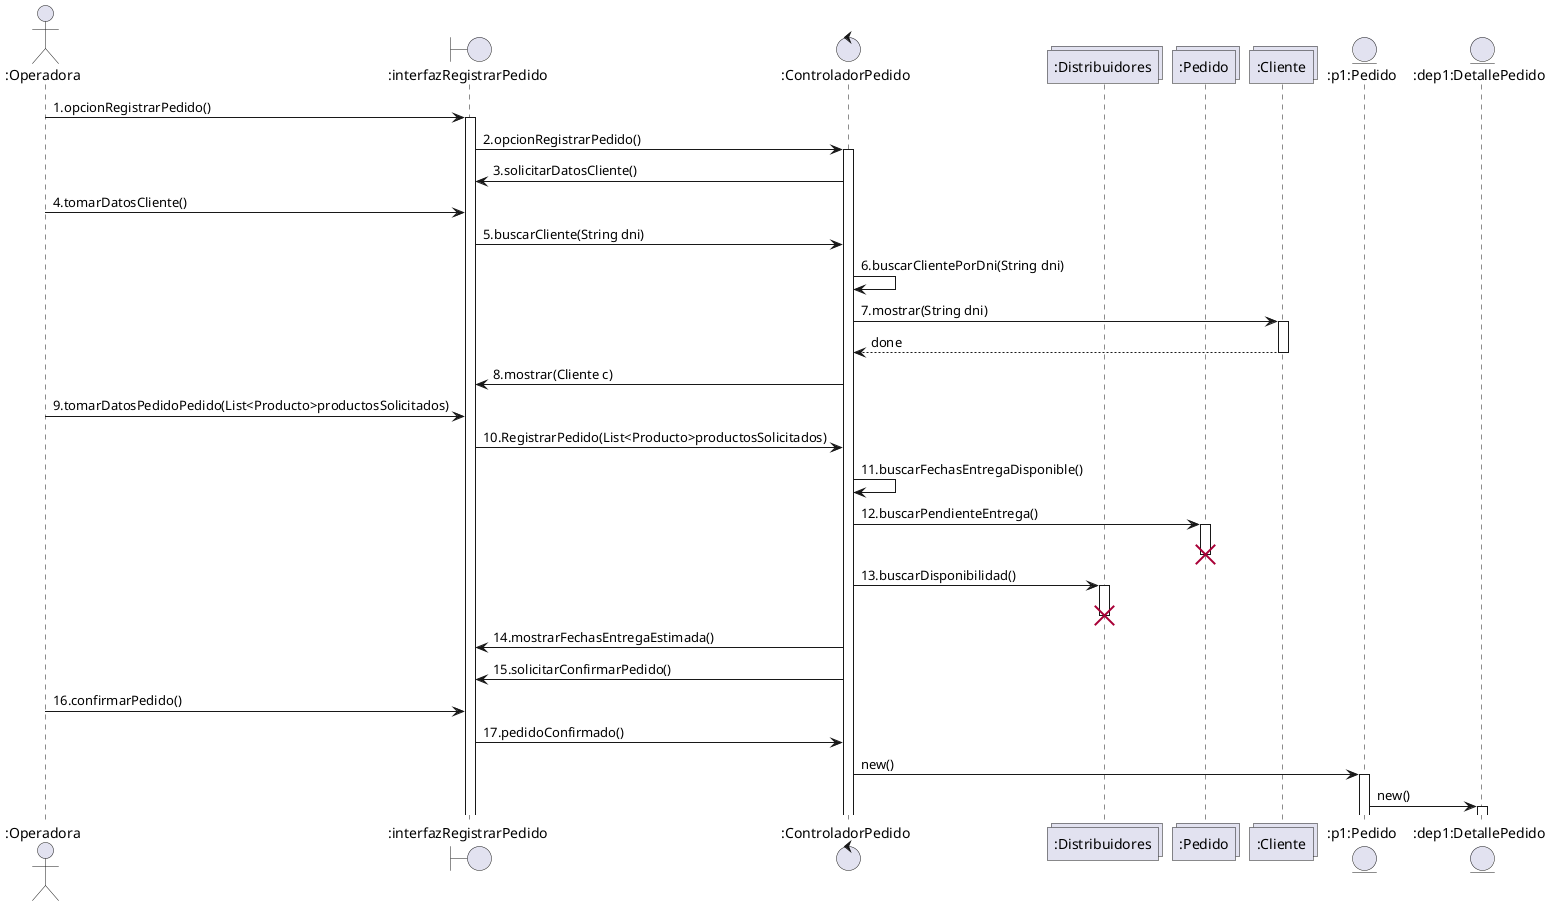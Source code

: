 @startuml Registro-Pedidos

actor ":Operadora" as O
boundary ":interfazRegistrarPedido" as RP
control ":ControladorPedido" as CP
collections ":Distribuidores" as D
collections ":Pedido" as P
collections ":Cliente" as C
entity ":p1:Pedido" as P1
entity ":dep1:DetallePedido" as DP1

O -> RP : 1.opcionRegistrarPedido()
activate RP
RP -> CP : 2.opcionRegistrarPedido()
activate CP
CP -> RP : 3.solicitarDatosCliente()
O -> RP : 4.tomarDatosCliente()
RP -> CP : 5.buscarCliente(String dni)
CP -> CP : 6.buscarClientePorDni(String dni)
CP -> C : 7.mostrar(String dni)
activate C
C --> CP : done
deactivate C
CP -> RP : 8.mostrar(Cliente c)
O -> RP : 9.tomarDatosPedidoPedido(List<Producto>productosSolicitados)
RP -> CP : 10.RegistrarPedido(List<Producto>productosSolicitados)
CP -> CP : 11.buscarFechasEntregaDisponible()
CP -> P : 12.buscarPendienteEntrega()
activate P
destroy P
CP -> D : 13.buscarDisponibilidad()
activate D
destroy D
CP -> RP : 14.mostrarFechasEntregaEstimada()
CP -> RP : 15.solicitarConfirmarPedido()
O -> RP : 16.confirmarPedido()
RP -> CP : 17.pedidoConfirmado()
CP -> P1 : new()
activate P1
P1 -> DP1 : new()
activate DP1

@enduml